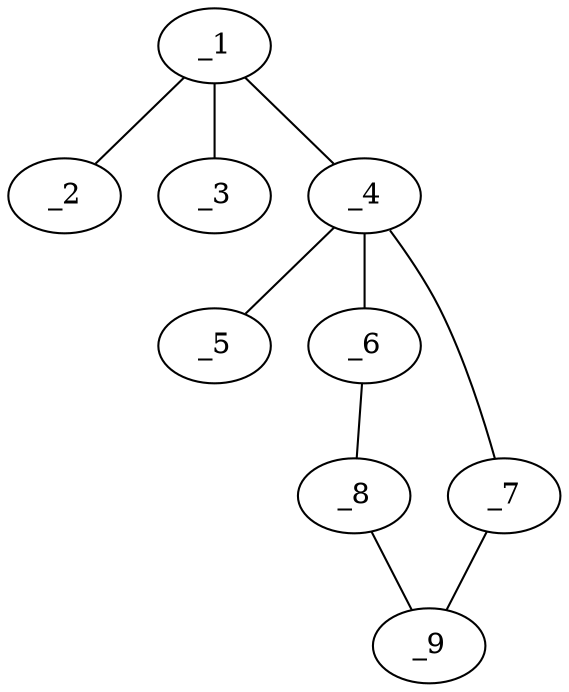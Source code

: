 graph molid1026 {
	_1	 [charge=0,
		chem=1,
		symbol="C  ",
		x="2.9945",
		y="0.7172"];
	_2	 [charge=0,
		chem=2,
		symbol="O  ",
		x=2,
		y="0.6126"];
	_1 -- _2	 [valence=2];
	_3	 [charge=0,
		chem=2,
		symbol="O  ",
		x="3.4013",
		y="1.6307"];
	_1 -- _3	 [valence=1];
	_4	 [charge=0,
		chem=1,
		symbol="C  ",
		x="3.5823",
		y="-0.0919"];
	_1 -- _4	 [valence=1];
	_5	 [charge=0,
		chem=4,
		symbol="N  ",
		x="4.1701",
		y="0.7172"];
	_4 -- _5	 [valence=1];
	_6	 [charge=0,
		chem=1,
		symbol="C  ",
		x="2.7733",
		y="-0.6796"];
	_4 -- _6	 [valence=1];
	_7	 [charge=0,
		chem=1,
		symbol="C  ",
		x="4.3913",
		y="-0.6796"];
	_4 -- _7	 [valence=1];
	_8	 [charge=0,
		chem=1,
		symbol="C  ",
		x="3.0823",
		y="-1.6307"];
	_6 -- _8	 [valence=1];
	_9	 [charge=0,
		chem=1,
		symbol="C  ",
		x="4.0823",
		y="-1.6307"];
	_7 -- _9	 [valence=1];
	_8 -- _9	 [valence=1];
}
